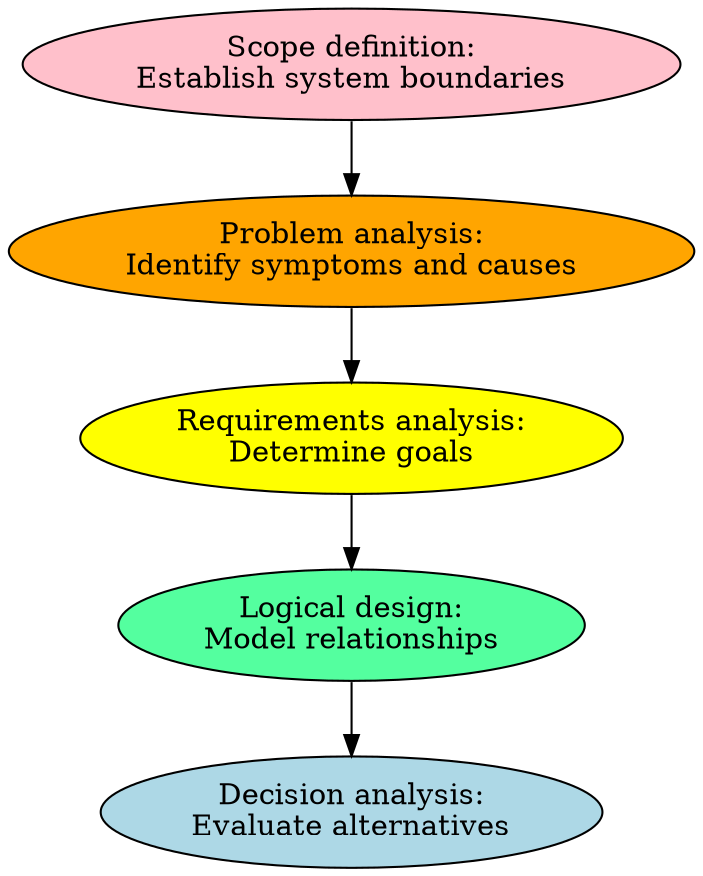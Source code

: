 // dot -Tpng systems_analysis_01.dot -o systems_analysis_01.png
digraph Systems_Analysis {

    S [label="Scope definition:\nEstablish system boundaries", style=filled fillcolor=pink];
    P [label="Problem analysis:\nIdentify symptoms and causes", style=filled fillcolor=orange];
    R [label="Requirements analysis:\nDetermine goals", style=filled fillcolor=yellow];
    L [label="Logical design:\nModel relationships", style=filled fillcolor=seagreen1];
    D [label="Decision analysis:\nEvaluate alternatives", style=filled fillcolor=lightblue];

    S -> P;
    P -> R;
    R -> L;
    L -> D;
    
}

